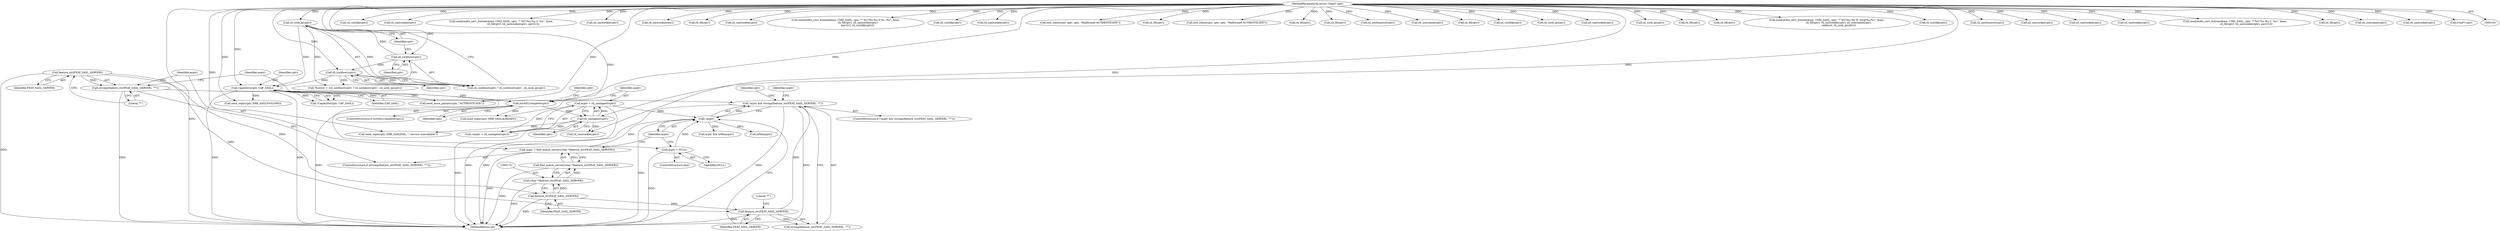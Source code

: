 digraph "0_nefarious2_f50a84bad996d438e7b31b9e74c32a41e43f8be5@API" {
"1000183" [label="(Call,!acptr && strcmp(feature_str(FEAT_SASL_SERVER), \"*\"))"];
"1000184" [label="(Call,!acptr)"];
"1000171" [label="(Call,acptr = find_match_server((char *)feature_str(FEAT_SASL_SERVER)))"];
"1000173" [label="(Call,find_match_server((char *)feature_str(FEAT_SASL_SERVER)))"];
"1000174" [label="(Call,(char *)feature_str(FEAT_SASL_SERVER))"];
"1000176" [label="(Call,feature_str(FEAT_SASL_SERVER))"];
"1000168" [label="(Call,feature_str(FEAT_SASL_SERVER))"];
"1000179" [label="(Call,acptr = NULL)"];
"1000161" [label="(Call,acptr = cli_saslagent(cptr))"];
"1000163" [label="(Call,cli_saslagent(cptr))"];
"1000153" [label="(Call,IsSASLComplete(cptr))"];
"1000128" [label="(Call,CapActive(cptr, CAP_SASL))"];
"1000124" [label="(Call,cli_sock_ip(cptr))"];
"1000120" [label="(Call,cli_sockhost(cptr))"];
"1000105" [label="(MethodParameterIn,struct Client* cptr)"];
"1000122" [label="(Call,cli_sockhost(cptr))"];
"1000167" [label="(Call,strcmp(feature_str(FEAT_SASL_SERVER), \"*\"))"];
"1000187" [label="(Call,feature_str(FEAT_SASL_SERVER))"];
"1000163" [label="(Call,cli_saslagent(cptr))"];
"1000156" [label="(Call,send_reply(cptr, ERR_SASLALREADY))"];
"1000191" [label="(Call,send_reply(cptr, ERR_SASLFAIL, \": service unavailable\"))"];
"1000371" [label="(Call,cli_sslclifp(cptr))"];
"1000161" [label="(Call,acptr = cli_saslagent(cptr))"];
"1000176" [label="(Call,feature_str(FEAT_SASL_SERVER))"];
"1000179" [label="(Call,acptr = NULL)"];
"1000192" [label="(Identifier,cptr)"];
"1000125" [label="(Identifier,cptr)"];
"1000281" [label="(Call,cli_saslcookie(cptr))"];
"1000154" [label="(Identifier,cptr)"];
"1000196" [label="(Call,acptr && IsMe(acptr))"];
"1000391" [label="(Call,sendcmdto_serv_butone(&me, CMD_SASL, cptr, \"* %C!%u.%u S :%s\", &me,\n                              cli_fd(cptr), cli_saslcookie(cptr), parv[1]))"];
"1000419" [label="(Call,cli_saslcookie(cptr))"];
"1000172" [label="(Identifier,acptr)"];
"1000186" [label="(Call,strcmp(feature_str(FEAT_SASL_SERVER), \"*\"))"];
"1000463" [label="(MethodReturn,int)"];
"1000183" [label="(Call,!acptr && strcmp(feature_str(FEAT_SASL_SERVER), \"*\"))"];
"1000438" [label="(Call,cli_saslcookie(cptr))"];
"1000436" [label="(Call,cli_fd(cptr))"];
"1000123" [label="(Identifier,cptr)"];
"1000185" [label="(Identifier,acptr)"];
"1000166" [label="(ControlStructure,if (strcmp(feature_str(FEAT_SASL_SERVER), \"*\")))"];
"1000300" [label="(Call,cli_saslcookie(cptr))"];
"1000373" [label="(Call,sendcmdto_serv_butone(&me, CMD_SASL, cptr, \"* %C!%u.%u S %s :%s\", &me,\n                               cli_fd(cptr), cli_saslcookie(cptr),\n                              parv[1], cli_sslclifp(cptr)))"];
"1000127" [label="(Call,!CapActive(cptr, CAP_SASL))"];
"1000177" [label="(Identifier,FEAT_SASL_SERVER)"];
"1000286" [label="(Call,cli_sslclifp(cptr))"];
"1000170" [label="(Literal,\"*\")"];
"1000339" [label="(Call,cli_saslcookie(cptr))"];
"1000167" [label="(Call,strcmp(feature_str(FEAT_SASL_SERVER), \"*\"))"];
"1000174" [label="(Call,(char *)feature_str(FEAT_SASL_SERVER))"];
"1000149" [label="(Call,send_reply(cptr, ERR_SASLTOOLONG))"];
"1000363" [label="(Call,exit_client(cptr, sptr, sptr, \"Malformed AUTHENTICATE\"))"];
"1000417" [label="(Call,cli_fd(cptr))"];
"1000260" [label="(Call,exit_client(cptr, sptr, sptr, \"Malformed AUTHENTICATE\"))"];
"1000164" [label="(Identifier,cptr)"];
"1000184" [label="(Call,!acptr)"];
"1000381" [label="(Call,cli_fd(cptr))"];
"1000182" [label="(ControlStructure,if (!acptr && strcmp(feature_str(FEAT_SASL_SERVER), \"*\")))"];
"1000399" [label="(Call,cli_fd(cptr))"];
"1000452" [label="(Call,cli_sasltimeout(cptr))"];
"1000421" [label="(Call,cli_username(cptr))"];
"1000298" [label="(Call,cli_fd(cptr))"];
"1000117" [label="(Call,*hoststr = (cli_sockhost(cptr) ? cli_sockhost(cptr) : cli_sock_ip(cptr)))"];
"1000160" [label="(Call,!(acptr = cli_saslagent(cptr)))"];
"1000268" [label="(Call,cli_sslclifp(cptr))"];
"1000119" [label="(Call,cli_sockhost(cptr) ? cli_sockhost(cptr) : cli_sock_ip(cptr))"];
"1000324" [label="(Call,cli_sock_ip(cptr))"];
"1000157" [label="(Identifier,cptr)"];
"1000401" [label="(Call,cli_saslcookie(cptr))"];
"1000138" [label="(Call,need_more_params(cptr, \"AUTHENTICATE\"))"];
"1000129" [label="(Identifier,cptr)"];
"1000128" [label="(Call,CapActive(cptr, CAP_SASL))"];
"1000187" [label="(Call,feature_str(FEAT_SASL_SERVER))"];
"1000424" [label="(Call,cli_sock_ip(cptr))"];
"1000279" [label="(Call,cli_fd(cptr))"];
"1000317" [label="(Call,cli_fd(cptr))"];
"1000122" [label="(Call,cli_sockhost(cptr))"];
"1000130" [label="(Identifier,CAP_SASL)"];
"1000169" [label="(Identifier,FEAT_SASL_SERVER)"];
"1000189" [label="(Literal,\"*\")"];
"1000168" [label="(Call,feature_str(FEAT_SASL_SERVER))"];
"1000188" [label="(Identifier,FEAT_SASL_SERVER)"];
"1000181" [label="(Identifier,NULL)"];
"1000121" [label="(Identifier,cptr)"];
"1000153" [label="(Call,IsSASLComplete(cptr))"];
"1000180" [label="(Identifier,acptr)"];
"1000409" [label="(Call,sendcmdto_serv_butone(&me, CMD_SASL, cptr, \"* %C!%u.%u H :%s@%s:%s\", &me,\n                              cli_fd(cptr), cli_saslcookie(cptr), cli_username(cptr),\n                              realhost, cli_sock_ip(cptr)))"];
"1000120" [label="(Call,cli_sockhost(cptr))"];
"1000388" [label="(Call,cli_sslclifp(cptr))"];
"1000124" [label="(Call,cli_sock_ip(cptr))"];
"1000198" [label="(Call,IsMe(acptr))"];
"1000197" [label="(Identifier,acptr)"];
"1000162" [label="(Identifier,acptr)"];
"1000204" [label="(Call,cli_saslcookie(cptr))"];
"1000447" [label="(Call,cli_sasltimeout(cptr))"];
"1000216" [label="(Call,cli_saslcookie(cptr))"];
"1000383" [label="(Call,cli_saslcookie(cptr))"];
"1000210" [label="(Call,cli_saslcookie(cptr))"];
"1000178" [label="(ControlStructure,else)"];
"1000173" [label="(Call,find_match_server((char *)feature_str(FEAT_SASL_SERVER)))"];
"1000428" [label="(Call,sendcmdto_serv_butone(&me, CMD_SASL, cptr, \"* %C!%u.%u C :%s\", &me,\n                            cli_fd(cptr), cli_saslcookie(cptr), parv[1]))"];
"1000337" [label="(Call,cli_fd(cptr))"];
"1000105" [label="(MethodParameterIn,struct Client* cptr)"];
"1000321" [label="(Call,cli_username(cptr))"];
"1000152" [label="(ControlStructure,if (IsSASLComplete(cptr)))"];
"1000319" [label="(Call,cli_saslcookie(cptr))"];
"1000171" [label="(Call,acptr = find_match_server((char *)feature_str(FEAT_SASL_SERVER)))"];
"1000455" [label="(Call,(void*) cptr)"];
"1000183" -> "1000182"  [label="AST: "];
"1000183" -> "1000184"  [label="CFG: "];
"1000183" -> "1000186"  [label="CFG: "];
"1000184" -> "1000183"  [label="AST: "];
"1000186" -> "1000183"  [label="AST: "];
"1000192" -> "1000183"  [label="CFG: "];
"1000197" -> "1000183"  [label="CFG: "];
"1000183" -> "1000463"  [label="DDG: "];
"1000183" -> "1000463"  [label="DDG: "];
"1000183" -> "1000463"  [label="DDG: "];
"1000184" -> "1000183"  [label="DDG: "];
"1000167" -> "1000183"  [label="DDG: "];
"1000187" -> "1000183"  [label="DDG: "];
"1000184" -> "1000185"  [label="CFG: "];
"1000185" -> "1000184"  [label="AST: "];
"1000188" -> "1000184"  [label="CFG: "];
"1000184" -> "1000463"  [label="DDG: "];
"1000171" -> "1000184"  [label="DDG: "];
"1000179" -> "1000184"  [label="DDG: "];
"1000161" -> "1000184"  [label="DDG: "];
"1000184" -> "1000196"  [label="DDG: "];
"1000184" -> "1000198"  [label="DDG: "];
"1000171" -> "1000166"  [label="AST: "];
"1000171" -> "1000173"  [label="CFG: "];
"1000172" -> "1000171"  [label="AST: "];
"1000173" -> "1000171"  [label="AST: "];
"1000185" -> "1000171"  [label="CFG: "];
"1000171" -> "1000463"  [label="DDG: "];
"1000173" -> "1000171"  [label="DDG: "];
"1000173" -> "1000174"  [label="CFG: "];
"1000174" -> "1000173"  [label="AST: "];
"1000173" -> "1000463"  [label="DDG: "];
"1000174" -> "1000173"  [label="DDG: "];
"1000174" -> "1000176"  [label="CFG: "];
"1000175" -> "1000174"  [label="AST: "];
"1000176" -> "1000174"  [label="AST: "];
"1000174" -> "1000463"  [label="DDG: "];
"1000176" -> "1000174"  [label="DDG: "];
"1000176" -> "1000177"  [label="CFG: "];
"1000177" -> "1000176"  [label="AST: "];
"1000176" -> "1000463"  [label="DDG: "];
"1000168" -> "1000176"  [label="DDG: "];
"1000176" -> "1000187"  [label="DDG: "];
"1000168" -> "1000167"  [label="AST: "];
"1000168" -> "1000169"  [label="CFG: "];
"1000169" -> "1000168"  [label="AST: "];
"1000170" -> "1000168"  [label="CFG: "];
"1000168" -> "1000463"  [label="DDG: "];
"1000168" -> "1000167"  [label="DDG: "];
"1000168" -> "1000187"  [label="DDG: "];
"1000179" -> "1000178"  [label="AST: "];
"1000179" -> "1000181"  [label="CFG: "];
"1000180" -> "1000179"  [label="AST: "];
"1000181" -> "1000179"  [label="AST: "];
"1000185" -> "1000179"  [label="CFG: "];
"1000179" -> "1000463"  [label="DDG: "];
"1000161" -> "1000160"  [label="AST: "];
"1000161" -> "1000163"  [label="CFG: "];
"1000162" -> "1000161"  [label="AST: "];
"1000163" -> "1000161"  [label="AST: "];
"1000160" -> "1000161"  [label="CFG: "];
"1000161" -> "1000463"  [label="DDG: "];
"1000161" -> "1000160"  [label="DDG: "];
"1000163" -> "1000161"  [label="DDG: "];
"1000163" -> "1000164"  [label="CFG: "];
"1000164" -> "1000163"  [label="AST: "];
"1000163" -> "1000463"  [label="DDG: "];
"1000163" -> "1000160"  [label="DDG: "];
"1000153" -> "1000163"  [label="DDG: "];
"1000105" -> "1000163"  [label="DDG: "];
"1000163" -> "1000191"  [label="DDG: "];
"1000163" -> "1000204"  [label="DDG: "];
"1000153" -> "1000152"  [label="AST: "];
"1000153" -> "1000154"  [label="CFG: "];
"1000154" -> "1000153"  [label="AST: "];
"1000157" -> "1000153"  [label="CFG: "];
"1000162" -> "1000153"  [label="CFG: "];
"1000153" -> "1000463"  [label="DDG: "];
"1000128" -> "1000153"  [label="DDG: "];
"1000105" -> "1000153"  [label="DDG: "];
"1000153" -> "1000156"  [label="DDG: "];
"1000128" -> "1000127"  [label="AST: "];
"1000128" -> "1000130"  [label="CFG: "];
"1000129" -> "1000128"  [label="AST: "];
"1000130" -> "1000128"  [label="AST: "];
"1000127" -> "1000128"  [label="CFG: "];
"1000128" -> "1000463"  [label="DDG: "];
"1000128" -> "1000463"  [label="DDG: "];
"1000128" -> "1000127"  [label="DDG: "];
"1000128" -> "1000127"  [label="DDG: "];
"1000124" -> "1000128"  [label="DDG: "];
"1000122" -> "1000128"  [label="DDG: "];
"1000105" -> "1000128"  [label="DDG: "];
"1000128" -> "1000138"  [label="DDG: "];
"1000128" -> "1000149"  [label="DDG: "];
"1000124" -> "1000119"  [label="AST: "];
"1000124" -> "1000125"  [label="CFG: "];
"1000125" -> "1000124"  [label="AST: "];
"1000119" -> "1000124"  [label="CFG: "];
"1000124" -> "1000117"  [label="DDG: "];
"1000124" -> "1000119"  [label="DDG: "];
"1000120" -> "1000124"  [label="DDG: "];
"1000105" -> "1000124"  [label="DDG: "];
"1000120" -> "1000119"  [label="AST: "];
"1000120" -> "1000121"  [label="CFG: "];
"1000121" -> "1000120"  [label="AST: "];
"1000123" -> "1000120"  [label="CFG: "];
"1000125" -> "1000120"  [label="CFG: "];
"1000105" -> "1000120"  [label="DDG: "];
"1000120" -> "1000122"  [label="DDG: "];
"1000105" -> "1000104"  [label="AST: "];
"1000105" -> "1000463"  [label="DDG: "];
"1000105" -> "1000122"  [label="DDG: "];
"1000105" -> "1000138"  [label="DDG: "];
"1000105" -> "1000149"  [label="DDG: "];
"1000105" -> "1000156"  [label="DDG: "];
"1000105" -> "1000191"  [label="DDG: "];
"1000105" -> "1000204"  [label="DDG: "];
"1000105" -> "1000210"  [label="DDG: "];
"1000105" -> "1000216"  [label="DDG: "];
"1000105" -> "1000260"  [label="DDG: "];
"1000105" -> "1000268"  [label="DDG: "];
"1000105" -> "1000279"  [label="DDG: "];
"1000105" -> "1000281"  [label="DDG: "];
"1000105" -> "1000286"  [label="DDG: "];
"1000105" -> "1000298"  [label="DDG: "];
"1000105" -> "1000300"  [label="DDG: "];
"1000105" -> "1000317"  [label="DDG: "];
"1000105" -> "1000319"  [label="DDG: "];
"1000105" -> "1000321"  [label="DDG: "];
"1000105" -> "1000324"  [label="DDG: "];
"1000105" -> "1000337"  [label="DDG: "];
"1000105" -> "1000339"  [label="DDG: "];
"1000105" -> "1000363"  [label="DDG: "];
"1000105" -> "1000371"  [label="DDG: "];
"1000105" -> "1000373"  [label="DDG: "];
"1000105" -> "1000381"  [label="DDG: "];
"1000105" -> "1000383"  [label="DDG: "];
"1000105" -> "1000388"  [label="DDG: "];
"1000105" -> "1000391"  [label="DDG: "];
"1000105" -> "1000399"  [label="DDG: "];
"1000105" -> "1000401"  [label="DDG: "];
"1000105" -> "1000409"  [label="DDG: "];
"1000105" -> "1000417"  [label="DDG: "];
"1000105" -> "1000419"  [label="DDG: "];
"1000105" -> "1000421"  [label="DDG: "];
"1000105" -> "1000424"  [label="DDG: "];
"1000105" -> "1000428"  [label="DDG: "];
"1000105" -> "1000436"  [label="DDG: "];
"1000105" -> "1000438"  [label="DDG: "];
"1000105" -> "1000447"  [label="DDG: "];
"1000105" -> "1000452"  [label="DDG: "];
"1000105" -> "1000455"  [label="DDG: "];
"1000122" -> "1000119"  [label="AST: "];
"1000122" -> "1000123"  [label="CFG: "];
"1000123" -> "1000122"  [label="AST: "];
"1000119" -> "1000122"  [label="CFG: "];
"1000122" -> "1000117"  [label="DDG: "];
"1000122" -> "1000119"  [label="DDG: "];
"1000167" -> "1000166"  [label="AST: "];
"1000167" -> "1000170"  [label="CFG: "];
"1000170" -> "1000167"  [label="AST: "];
"1000172" -> "1000167"  [label="CFG: "];
"1000180" -> "1000167"  [label="CFG: "];
"1000167" -> "1000463"  [label="DDG: "];
"1000187" -> "1000186"  [label="AST: "];
"1000187" -> "1000188"  [label="CFG: "];
"1000188" -> "1000187"  [label="AST: "];
"1000189" -> "1000187"  [label="CFG: "];
"1000187" -> "1000463"  [label="DDG: "];
"1000187" -> "1000186"  [label="DDG: "];
}
